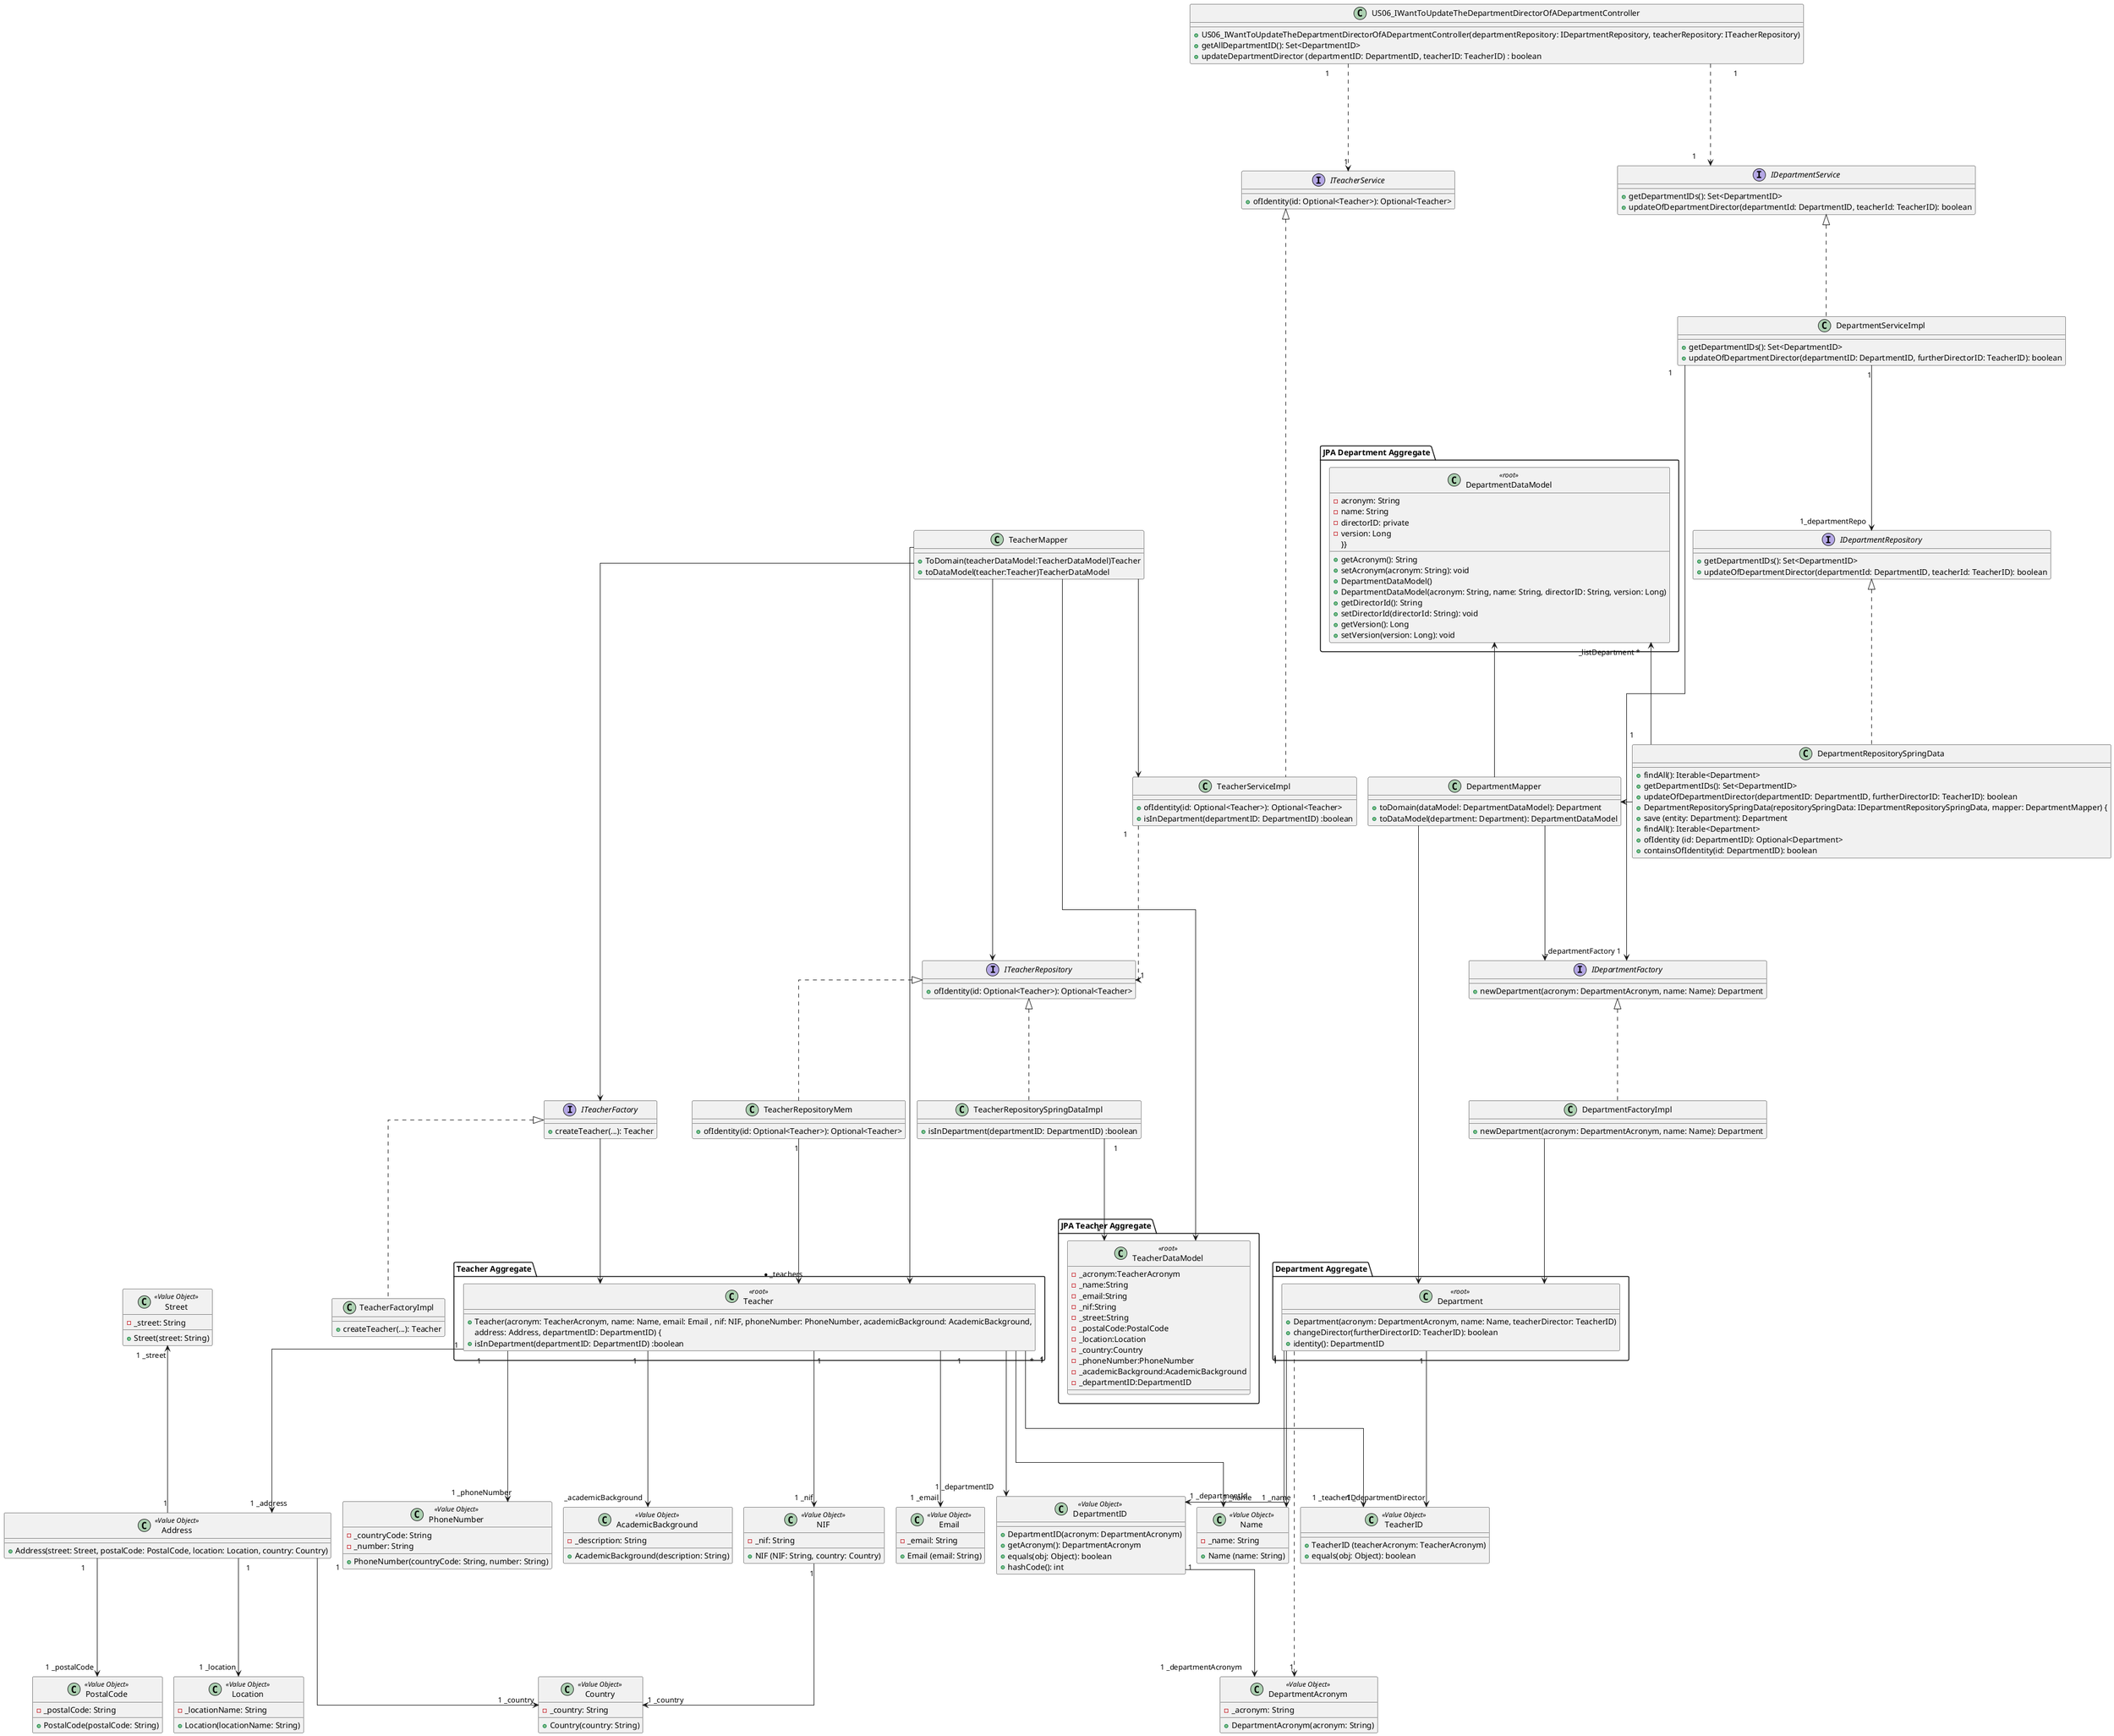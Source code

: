 @startuml
top to bottom direction
skinparam ranksep 180
skinparam nodesep 20
skinparam linetype ortho

class US06_IWantToUpdateTheDepartmentDirectorOfADepartmentController {
    + US06_IWantToUpdateTheDepartmentDirectorOfADepartmentController(departmentRepository: IDepartmentRepository, teacherRepository: ITeacherRepository)
    + getAllDepartmentID(): Set<DepartmentID>
    + updateDepartmentDirector (departmentID: DepartmentID, teacherID: TeacherID) : boolean
}

interface IDepartmentRepository {
   + getDepartmentIDs(): Set<DepartmentID>
   + updateOfDepartmentDirector(departmentId: DepartmentID, teacherId: TeacherID): boolean
}

interface IDepartmentService{
   + getDepartmentIDs(): Set<DepartmentID>
   + updateOfDepartmentDirector(departmentId: DepartmentID, teacherId: TeacherID): boolean
}

class DepartmentServiceImpl {
    + getDepartmentIDs(): Set<DepartmentID>
    + updateOfDepartmentDirector(departmentID: DepartmentID, furtherDirectorID: TeacherID): boolean
}

class DepartmentRepositorySpringData {
    + findAll(): Iterable<Department>
    + getDepartmentIDs(): Set<DepartmentID>
    + updateOfDepartmentDirector(departmentID: DepartmentID, furtherDirectorID: TeacherID): boolean
}


class DepartmentRepositorySpringData {
   + DepartmentRepositorySpringData(repositorySpringData: IDepartmentRepositorySpringData, mapper: DepartmentMapper) {
   + save (entity: Department): Department
   + findAll(): Iterable<Department>
   + ofIdentity (id: DepartmentID): Optional<Department>
   + containsOfIdentity(id: DepartmentID): boolean
}


package "Department Aggregate" {
class Department <<root>> {
     + Department(acronym: DepartmentAcronym, name: Name, teacherDirector: TeacherID)
     + changeDirector(furtherDirectorID: TeacherID): boolean
     + identity(): DepartmentID
    }
}

package "JPA Department Aggregate" {
class DepartmentDataModel <<root>> {
         - acronym: String
         - name: String
         - directorID: private
         - version: Long
         + getAcronym(): String
         + setAcronym(acronym: String): void
         + DepartmentDataModel()
         + DepartmentDataModel(acronym: String, name: String, directorID: String, version: Long)
         + getDirectorId(): String
         + setDirectorId(directorId: String): void
         + getVersion(): Long
         + setVersion(version: Long): void
     }}
    }
}


class DepartmentMapper {
    + toDomain(dataModel: DepartmentDataModel): Department
    + toDataModel(department: Department): DepartmentDataModel
}

class DepartmentFactoryImpl {
    +newDepartment(acronym: DepartmentAcronym, name: Name): Department
}

interface IDepartmentFactory {
    +newDepartment(acronym: DepartmentAcronym, name: Name): Department
}


class DepartmentAcronym <<Value Object>> {
    -_acronym: String
    + DepartmentAcronym(acronym: String)
}

class DepartmentID <<Value Object>> {
    + DepartmentID(acronym: DepartmentAcronym)
    + getAcronym(): DepartmentAcronym
    + equals(obj: Object): boolean
    + hashCode(): int
}

package "Teacher Aggregate" {
class Teacher <<root>> {
    +Teacher(acronym: TeacherAcronym, name: Name, email: Email , nif: NIF, phoneNumber: PhoneNumber, academicBackground: AcademicBackground,
                            address: Address, departmentID: DepartmentID) {
    +isInDepartment(departmentID: DepartmentID) :boolean
}
}

package "JPA Teacher Aggregate" {
class TeacherDataModel <<root>> {
        -_acronym:TeacherAcronym
        -_name:String
        -_email:String
        -_nif:String
        -_street:String
        -_postalCode:PostalCode
        -_location:Location
        -_country:Country
        -_phoneNumber:PhoneNumber
        -_academicBackground:AcademicBackground
        -_departmentID:DepartmentID
}
}

class TeacherMapper{
+ ToDomain(teacherDataModel:TeacherDataModel)Teacher
+toDataModel(teacher:Teacher)TeacherDataModel
}

class TeacherRepositorySpringDataImpl{
+isInDepartment(departmentID: DepartmentID) :boolean
}



interface ITeacherFactory {
  +createTeacher(...): Teacher
}

class TeacherFactoryImpl {
  +createTeacher(...): Teacher
}

interface ITeacherService {
+ofIdentity(id: Optional<Teacher>): Optional<Teacher>
}

class TeacherServiceImpl {
+ofIdentity(id: Optional<Teacher>): Optional<Teacher>
+isInDepartment(departmentID: DepartmentID) :boolean
}

interface ITeacherRepository {
+ofIdentity(id: Optional<Teacher>): Optional<Teacher>
}

class TeacherRepositoryMem {
  +ofIdentity(id: Optional<Teacher>): Optional<Teacher>
}

class Name <<Value Object>> {
    -_name: String
    + Name (name: String)
}

class Email <<Value Object>> {
    -_email: String
    + Email (email: String)
}

class NIF <<Value Object>> {
    -_nif: String
    + NIF (NIF: String, country: Country)
}

class PhoneNumber <<Value Object>> {
    + PhoneNumber(countryCode: String, number: String)
    - _countryCode: String
    -_number: String
}

class AcademicBackground <<Value Object>> {
    -_description: String
    + AcademicBackground(description: String)
}

class Address <<Value Object>>{
     +Address(street: Street, postalCode: PostalCode, location: Location, country: Country)
}

class Street <<Value Object>> {
     -_street: String
     +Street(street: String)
}

class PostalCode  <<Value Object>> {
     -_postalCode: String
     +PostalCode(postalCode: String)
}

class Location  <<Value Object>>  {
     -_locationName: String
     +Location(locationName: String)
}

class Country  <<Value Object>>{
     -_country: String
     +Country(country: String)
}

class TeacherID <<Value Object>> {
     + TeacherID (teacherAcronym: TeacherAcronym)
     + equals(obj: Object): boolean
     }

US06_IWantToUpdateTheDepartmentDirectorOfADepartmentController "1" ..> "1" IDepartmentService
US06_IWantToUpdateTheDepartmentDirectorOfADepartmentController "1" ..> "1" ITeacherService
IDepartmentService <|.. DepartmentServiceImpl
ITeacherService <|.. TeacherServiceImpl
TeacherServiceImpl "1" ..> "1" ITeacherRepository
IDepartmentRepository <|.. DepartmentRepositorySpringData




DepartmentDataModel "_listDepartment *         " <-- "1" DepartmentRepositorySpringData
Department "1" --> "1 _name" Name
Department "1" --> "1 _departmentDirector" TeacherID
Department "1" --> "1 _departmentId" DepartmentID
DepartmentID "1" --> "1 _departmentAcronym" DepartmentAcronym
Department "1" ..> "1" DepartmentAcronym
DepartmentFactoryImpl --> Department
DepartmentMapper --> DepartmentDataModel
DepartmentMapper --> IDepartmentFactory
DepartmentMapper --> Department

Teacher "1" --> "1 _teacherID" TeacherID
Teacher "*" --> "1 _departmentID" DepartmentID
Teacher "1" --> "1 _address" Address
TeacherMapper --> TeacherServiceImpl
TeacherMapper --> ITeacherRepository
TeacherMapper --> TeacherDataModel
TeacherMapper --> Teacher
TeacherMapper --> ITeacherFactory

Address "1" -u-> "1 _street" Street
Address "1" --> "1 _postalCode" PostalCode
Address "1" --> "1 _location" Location
Address "1" --> "1 _country" Country

NIF "1" --> "1 _country" Country
Teacher "1" --> "1 _name" Name
Teacher "1" --> "1 _email" Email
Teacher "1" --> "1 _nif" NIF
Teacher "1" --> "1 _phoneNumber" PhoneNumber
Teacher "1" --> "_academicBackground" AcademicBackground

DepartmentRepositorySpringData -> DepartmentMapper
TeacherRepositorySpringDataImpl "1" --> "*" TeacherDataModel
DepartmentServiceImpl "1" --> "1_departmentRepo" IDepartmentRepository
DepartmentServiceImpl "1" --> "_departmentFactory 1" IDepartmentFactory
ITeacherRepository <|.. TeacherRepositoryMem
ITeacherRepository <|.. TeacherRepositorySpringDataImpl
TeacherRepositoryMem "1" --> "* _teachers" Teacher
ITeacherFactory <|.. TeacherFactoryImpl
ITeacherFactory --> Teacher
IDepartmentFactory <|.. DepartmentFactoryImpl
@enduml
